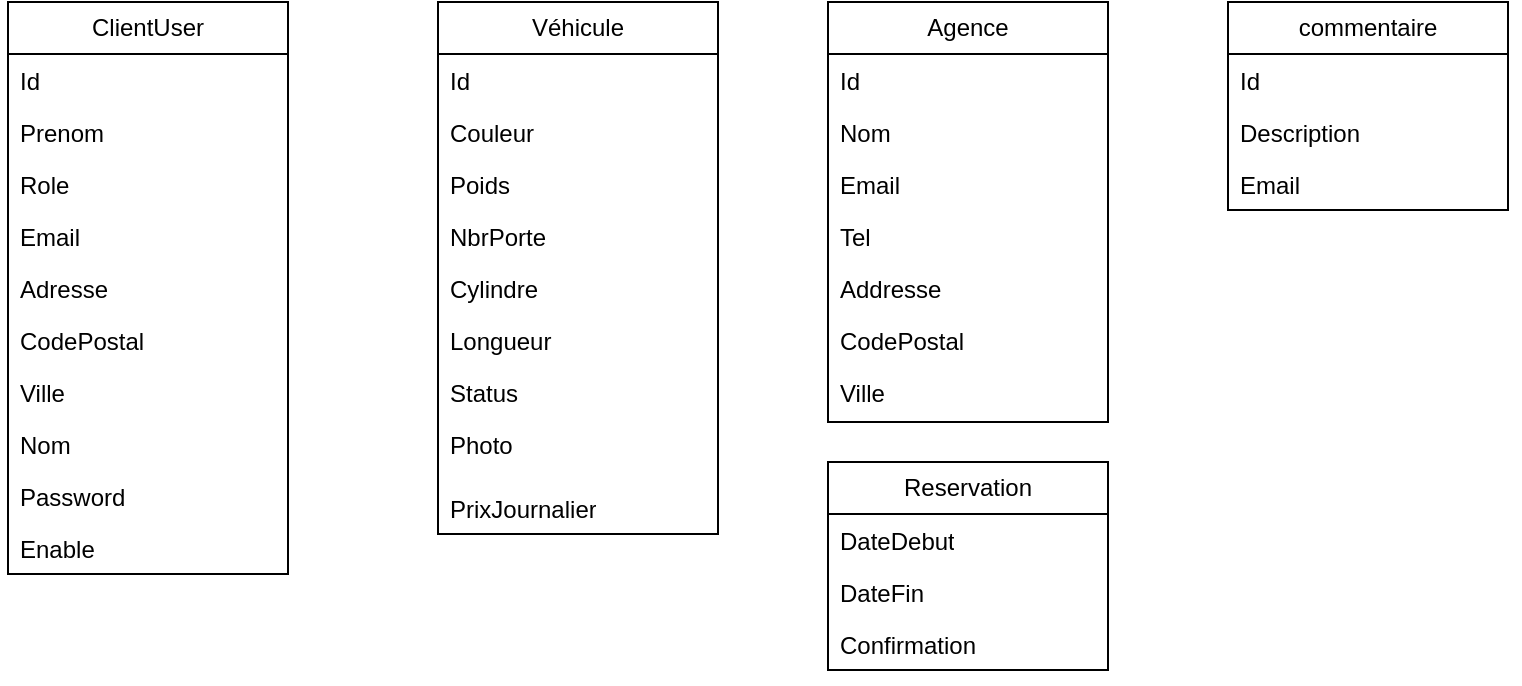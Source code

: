 <mxfile version="24.2.2" type="device">
  <diagram name="Page-1" id="kXqAaqJCtc_asWf-pJHX">
    <mxGraphModel dx="1194" dy="640" grid="1" gridSize="10" guides="1" tooltips="1" connect="1" arrows="1" fold="1" page="1" pageScale="1" pageWidth="850" pageHeight="1100" math="0" shadow="0">
      <root>
        <mxCell id="0" />
        <mxCell id="1" parent="0" />
        <mxCell id="mRUve8yN2eBtReqUbRh2-3" value="ClientUser" style="swimlane;fontStyle=0;childLayout=stackLayout;horizontal=1;startSize=26;fillColor=none;horizontalStack=0;resizeParent=1;resizeParentMax=0;resizeLast=0;collapsible=1;marginBottom=0;whiteSpace=wrap;html=1;" parent="1" vertex="1">
          <mxGeometry x="70" y="50" width="140" height="286" as="geometry">
            <mxRectangle x="70" y="110" width="100" height="30" as="alternateBounds" />
          </mxGeometry>
        </mxCell>
        <mxCell id="mRUve8yN2eBtReqUbRh2-4" value="Id" style="text;strokeColor=none;fillColor=none;align=left;verticalAlign=top;spacingLeft=4;spacingRight=4;overflow=hidden;rotatable=0;points=[[0,0.5],[1,0.5]];portConstraint=eastwest;whiteSpace=wrap;html=1;shadow=1;" parent="mRUve8yN2eBtReqUbRh2-3" vertex="1">
          <mxGeometry y="26" width="140" height="26" as="geometry" />
        </mxCell>
        <mxCell id="mRUve8yN2eBtReqUbRh2-12" value="Prenom" style="text;strokeColor=none;fillColor=none;align=left;verticalAlign=top;spacingLeft=4;spacingRight=4;overflow=hidden;rotatable=0;points=[[0,0.5],[1,0.5]];portConstraint=eastwest;whiteSpace=wrap;html=1;shadow=1;" parent="mRUve8yN2eBtReqUbRh2-3" vertex="1">
          <mxGeometry y="52" width="140" height="26" as="geometry" />
        </mxCell>
        <mxCell id="mRUve8yN2eBtReqUbRh2-13" value="Role" style="text;strokeColor=none;fillColor=none;align=left;verticalAlign=top;spacingLeft=4;spacingRight=4;overflow=hidden;rotatable=0;points=[[0,0.5],[1,0.5]];portConstraint=eastwest;whiteSpace=wrap;html=1;shadow=1;" parent="mRUve8yN2eBtReqUbRh2-3" vertex="1">
          <mxGeometry y="78" width="140" height="26" as="geometry" />
        </mxCell>
        <mxCell id="mRUve8yN2eBtReqUbRh2-14" value="Email" style="text;strokeColor=none;fillColor=none;align=left;verticalAlign=top;spacingLeft=4;spacingRight=4;overflow=hidden;rotatable=0;points=[[0,0.5],[1,0.5]];portConstraint=eastwest;whiteSpace=wrap;html=1;shadow=1;" parent="mRUve8yN2eBtReqUbRh2-3" vertex="1">
          <mxGeometry y="104" width="140" height="26" as="geometry" />
        </mxCell>
        <mxCell id="mRUve8yN2eBtReqUbRh2-15" value="Adresse" style="text;strokeColor=none;fillColor=none;align=left;verticalAlign=top;spacingLeft=4;spacingRight=4;overflow=hidden;rotatable=0;points=[[0,0.5],[1,0.5]];portConstraint=eastwest;whiteSpace=wrap;html=1;shadow=1;" parent="mRUve8yN2eBtReqUbRh2-3" vertex="1">
          <mxGeometry y="130" width="140" height="26" as="geometry" />
        </mxCell>
        <mxCell id="mRUve8yN2eBtReqUbRh2-16" value="CodePostal" style="text;strokeColor=none;fillColor=none;align=left;verticalAlign=top;spacingLeft=4;spacingRight=4;overflow=hidden;rotatable=0;points=[[0,0.5],[1,0.5]];portConstraint=eastwest;whiteSpace=wrap;html=1;shadow=1;" parent="mRUve8yN2eBtReqUbRh2-3" vertex="1">
          <mxGeometry y="156" width="140" height="26" as="geometry" />
        </mxCell>
        <mxCell id="mRUve8yN2eBtReqUbRh2-17" value="Ville" style="text;strokeColor=none;fillColor=none;align=left;verticalAlign=top;spacingLeft=4;spacingRight=4;overflow=hidden;rotatable=0;points=[[0,0.5],[1,0.5]];portConstraint=eastwest;whiteSpace=wrap;html=1;shadow=1;" parent="mRUve8yN2eBtReqUbRh2-3" vertex="1">
          <mxGeometry y="182" width="140" height="26" as="geometry" />
        </mxCell>
        <mxCell id="mRUve8yN2eBtReqUbRh2-19" value="Nom" style="text;strokeColor=none;fillColor=none;align=left;verticalAlign=top;spacingLeft=4;spacingRight=4;overflow=hidden;rotatable=0;points=[[0,0.5],[1,0.5]];portConstraint=eastwest;whiteSpace=wrap;html=1;shadow=1;" parent="mRUve8yN2eBtReqUbRh2-3" vertex="1">
          <mxGeometry y="208" width="140" height="26" as="geometry" />
        </mxCell>
        <mxCell id="mRUve8yN2eBtReqUbRh2-18" value="Password" style="text;strokeColor=none;fillColor=none;align=left;verticalAlign=top;spacingLeft=4;spacingRight=4;overflow=hidden;rotatable=0;points=[[0,0.5],[1,0.5]];portConstraint=eastwest;whiteSpace=wrap;html=1;shadow=1;" parent="mRUve8yN2eBtReqUbRh2-3" vertex="1">
          <mxGeometry y="234" width="140" height="26" as="geometry" />
        </mxCell>
        <mxCell id="mRUve8yN2eBtReqUbRh2-40" value="Enable" style="text;strokeColor=none;fillColor=none;align=left;verticalAlign=top;spacingLeft=4;spacingRight=4;overflow=hidden;rotatable=0;points=[[0,0.5],[1,0.5]];portConstraint=eastwest;whiteSpace=wrap;html=1;shadow=1;" parent="mRUve8yN2eBtReqUbRh2-3" vertex="1">
          <mxGeometry y="260" width="140" height="26" as="geometry" />
        </mxCell>
        <mxCell id="mRUve8yN2eBtReqUbRh2-20" value="Véhicule" style="swimlane;fontStyle=0;childLayout=stackLayout;horizontal=1;startSize=26;fillColor=none;horizontalStack=0;resizeParent=1;resizeParentMax=0;resizeLast=0;collapsible=1;marginBottom=0;whiteSpace=wrap;html=1;" parent="1" vertex="1">
          <mxGeometry x="285" y="50" width="140" height="266" as="geometry">
            <mxRectangle x="70" y="110" width="100" height="30" as="alternateBounds" />
          </mxGeometry>
        </mxCell>
        <mxCell id="mRUve8yN2eBtReqUbRh2-21" value="Id" style="text;strokeColor=none;fillColor=none;align=left;verticalAlign=top;spacingLeft=4;spacingRight=4;overflow=hidden;rotatable=0;points=[[0,0.5],[1,0.5]];portConstraint=eastwest;whiteSpace=wrap;html=1;shadow=1;" parent="mRUve8yN2eBtReqUbRh2-20" vertex="1">
          <mxGeometry y="26" width="140" height="26" as="geometry" />
        </mxCell>
        <mxCell id="mRUve8yN2eBtReqUbRh2-22" value="Couleur" style="text;strokeColor=none;fillColor=none;align=left;verticalAlign=top;spacingLeft=4;spacingRight=4;overflow=hidden;rotatable=0;points=[[0,0.5],[1,0.5]];portConstraint=eastwest;whiteSpace=wrap;html=1;shadow=1;" parent="mRUve8yN2eBtReqUbRh2-20" vertex="1">
          <mxGeometry y="52" width="140" height="26" as="geometry" />
        </mxCell>
        <mxCell id="mRUve8yN2eBtReqUbRh2-23" value="Poids" style="text;strokeColor=none;fillColor=none;align=left;verticalAlign=top;spacingLeft=4;spacingRight=4;overflow=hidden;rotatable=0;points=[[0,0.5],[1,0.5]];portConstraint=eastwest;whiteSpace=wrap;html=1;shadow=1;" parent="mRUve8yN2eBtReqUbRh2-20" vertex="1">
          <mxGeometry y="78" width="140" height="26" as="geometry" />
        </mxCell>
        <mxCell id="mRUve8yN2eBtReqUbRh2-24" value="NbrPorte" style="text;strokeColor=none;fillColor=none;align=left;verticalAlign=top;spacingLeft=4;spacingRight=4;overflow=hidden;rotatable=0;points=[[0,0.5],[1,0.5]];portConstraint=eastwest;whiteSpace=wrap;html=1;shadow=1;" parent="mRUve8yN2eBtReqUbRh2-20" vertex="1">
          <mxGeometry y="104" width="140" height="26" as="geometry" />
        </mxCell>
        <mxCell id="mRUve8yN2eBtReqUbRh2-25" value="Cylindre" style="text;strokeColor=none;fillColor=none;align=left;verticalAlign=top;spacingLeft=4;spacingRight=4;overflow=hidden;rotatable=0;points=[[0,0.5],[1,0.5]];portConstraint=eastwest;whiteSpace=wrap;html=1;shadow=1;" parent="mRUve8yN2eBtReqUbRh2-20" vertex="1">
          <mxGeometry y="130" width="140" height="26" as="geometry" />
        </mxCell>
        <mxCell id="mRUve8yN2eBtReqUbRh2-26" value="Longueur" style="text;strokeColor=none;fillColor=none;align=left;verticalAlign=top;spacingLeft=4;spacingRight=4;overflow=hidden;rotatable=0;points=[[0,0.5],[1,0.5]];portConstraint=eastwest;whiteSpace=wrap;html=1;shadow=1;" parent="mRUve8yN2eBtReqUbRh2-20" vertex="1">
          <mxGeometry y="156" width="140" height="26" as="geometry" />
        </mxCell>
        <mxCell id="mRUve8yN2eBtReqUbRh2-27" value="Status" style="text;strokeColor=none;fillColor=none;align=left;verticalAlign=top;spacingLeft=4;spacingRight=4;overflow=hidden;rotatable=0;points=[[0,0.5],[1,0.5]];portConstraint=eastwest;whiteSpace=wrap;html=1;shadow=1;" parent="mRUve8yN2eBtReqUbRh2-20" vertex="1">
          <mxGeometry y="182" width="140" height="26" as="geometry" />
        </mxCell>
        <mxCell id="mRUve8yN2eBtReqUbRh2-28" value="Photo" style="text;strokeColor=none;fillColor=none;align=left;verticalAlign=top;spacingLeft=4;spacingRight=4;overflow=hidden;rotatable=0;points=[[0,0.5],[1,0.5]];portConstraint=eastwest;whiteSpace=wrap;html=1;shadow=1;" parent="mRUve8yN2eBtReqUbRh2-20" vertex="1">
          <mxGeometry y="208" width="140" height="32" as="geometry" />
        </mxCell>
        <mxCell id="mRUve8yN2eBtReqUbRh2-41" value="PrixJournalier" style="text;strokeColor=none;fillColor=none;align=left;verticalAlign=top;spacingLeft=4;spacingRight=4;overflow=hidden;rotatable=0;points=[[0,0.5],[1,0.5]];portConstraint=eastwest;whiteSpace=wrap;html=1;shadow=1;" parent="mRUve8yN2eBtReqUbRh2-20" vertex="1">
          <mxGeometry y="240" width="140" height="26" as="geometry" />
        </mxCell>
        <mxCell id="mRUve8yN2eBtReqUbRh2-30" value="Agence" style="swimlane;fontStyle=0;childLayout=stackLayout;horizontal=1;startSize=26;fillColor=none;horizontalStack=0;resizeParent=1;resizeParentMax=0;resizeLast=0;collapsible=1;marginBottom=0;whiteSpace=wrap;html=1;" parent="1" vertex="1">
          <mxGeometry x="480" y="50" width="140" height="210" as="geometry">
            <mxRectangle x="70" y="110" width="100" height="30" as="alternateBounds" />
          </mxGeometry>
        </mxCell>
        <mxCell id="mRUve8yN2eBtReqUbRh2-31" value="Id" style="text;strokeColor=none;fillColor=none;align=left;verticalAlign=top;spacingLeft=4;spacingRight=4;overflow=hidden;rotatable=0;points=[[0,0.5],[1,0.5]];portConstraint=eastwest;whiteSpace=wrap;html=1;shadow=1;" parent="mRUve8yN2eBtReqUbRh2-30" vertex="1">
          <mxGeometry y="26" width="140" height="26" as="geometry" />
        </mxCell>
        <mxCell id="mRUve8yN2eBtReqUbRh2-42" value="Nom" style="text;strokeColor=none;fillColor=none;align=left;verticalAlign=top;spacingLeft=4;spacingRight=4;overflow=hidden;rotatable=0;points=[[0,0.5],[1,0.5]];portConstraint=eastwest;whiteSpace=wrap;html=1;shadow=1;" parent="mRUve8yN2eBtReqUbRh2-30" vertex="1">
          <mxGeometry y="52" width="140" height="26" as="geometry" />
        </mxCell>
        <mxCell id="mRUve8yN2eBtReqUbRh2-44" value="Email" style="text;strokeColor=none;fillColor=none;align=left;verticalAlign=top;spacingLeft=4;spacingRight=4;overflow=hidden;rotatable=0;points=[[0,0.5],[1,0.5]];portConstraint=eastwest;whiteSpace=wrap;html=1;shadow=1;" parent="mRUve8yN2eBtReqUbRh2-30" vertex="1">
          <mxGeometry y="78" width="140" height="26" as="geometry" />
        </mxCell>
        <mxCell id="mRUve8yN2eBtReqUbRh2-43" value="Tel" style="text;strokeColor=none;fillColor=none;align=left;verticalAlign=top;spacingLeft=4;spacingRight=4;overflow=hidden;rotatable=0;points=[[0,0.5],[1,0.5]];portConstraint=eastwest;whiteSpace=wrap;html=1;shadow=1;" parent="mRUve8yN2eBtReqUbRh2-30" vertex="1">
          <mxGeometry y="104" width="140" height="26" as="geometry" />
        </mxCell>
        <mxCell id="mRUve8yN2eBtReqUbRh2-45" value="Addresse" style="text;strokeColor=none;fillColor=none;align=left;verticalAlign=top;spacingLeft=4;spacingRight=4;overflow=hidden;rotatable=0;points=[[0,0.5],[1,0.5]];portConstraint=eastwest;whiteSpace=wrap;html=1;shadow=1;" parent="mRUve8yN2eBtReqUbRh2-30" vertex="1">
          <mxGeometry y="130" width="140" height="26" as="geometry" />
        </mxCell>
        <mxCell id="mRUve8yN2eBtReqUbRh2-46" value="CodePostal" style="text;strokeColor=none;fillColor=none;align=left;verticalAlign=top;spacingLeft=4;spacingRight=4;overflow=hidden;rotatable=0;points=[[0,0.5],[1,0.5]];portConstraint=eastwest;whiteSpace=wrap;html=1;shadow=1;" parent="mRUve8yN2eBtReqUbRh2-30" vertex="1">
          <mxGeometry y="156" width="140" height="26" as="geometry" />
        </mxCell>
        <mxCell id="mRUve8yN2eBtReqUbRh2-32" value="Ville" style="text;strokeColor=none;fillColor=none;align=left;verticalAlign=top;spacingLeft=4;spacingRight=4;overflow=hidden;rotatable=0;points=[[0,0.5],[1,0.5]];portConstraint=eastwest;whiteSpace=wrap;html=1;shadow=1;" parent="mRUve8yN2eBtReqUbRh2-30" vertex="1">
          <mxGeometry y="182" width="140" height="28" as="geometry" />
        </mxCell>
        <mxCell id="mRUve8yN2eBtReqUbRh2-47" value="commentaire" style="swimlane;fontStyle=0;childLayout=stackLayout;horizontal=1;startSize=26;fillColor=none;horizontalStack=0;resizeParent=1;resizeParentMax=0;resizeLast=0;collapsible=1;marginBottom=0;whiteSpace=wrap;html=1;" parent="1" vertex="1">
          <mxGeometry x="680" y="50" width="140" height="104" as="geometry">
            <mxRectangle x="70" y="110" width="100" height="30" as="alternateBounds" />
          </mxGeometry>
        </mxCell>
        <mxCell id="mRUve8yN2eBtReqUbRh2-48" value="Id" style="text;strokeColor=none;fillColor=none;align=left;verticalAlign=top;spacingLeft=4;spacingRight=4;overflow=hidden;rotatable=0;points=[[0,0.5],[1,0.5]];portConstraint=eastwest;whiteSpace=wrap;html=1;shadow=1;" parent="mRUve8yN2eBtReqUbRh2-47" vertex="1">
          <mxGeometry y="26" width="140" height="26" as="geometry" />
        </mxCell>
        <mxCell id="mRUve8yN2eBtReqUbRh2-50" value="Description" style="text;strokeColor=none;fillColor=none;align=left;verticalAlign=top;spacingLeft=4;spacingRight=4;overflow=hidden;rotatable=0;points=[[0,0.5],[1,0.5]];portConstraint=eastwest;whiteSpace=wrap;html=1;shadow=1;" parent="mRUve8yN2eBtReqUbRh2-47" vertex="1">
          <mxGeometry y="52" width="140" height="26" as="geometry" />
        </mxCell>
        <mxCell id="mRUve8yN2eBtReqUbRh2-51" value="Email" style="text;strokeColor=none;fillColor=none;align=left;verticalAlign=top;spacingLeft=4;spacingRight=4;overflow=hidden;rotatable=0;points=[[0,0.5],[1,0.5]];portConstraint=eastwest;whiteSpace=wrap;html=1;shadow=1;" parent="mRUve8yN2eBtReqUbRh2-47" vertex="1">
          <mxGeometry y="78" width="140" height="26" as="geometry" />
        </mxCell>
        <mxCell id="mRUve8yN2eBtReqUbRh2-66" value="Reservation" style="swimlane;fontStyle=0;childLayout=stackLayout;horizontal=1;startSize=26;fillColor=none;horizontalStack=0;resizeParent=1;resizeParentMax=0;resizeLast=0;collapsible=1;marginBottom=0;whiteSpace=wrap;html=1;" parent="1" vertex="1">
          <mxGeometry x="480" y="280" width="140" height="104" as="geometry">
            <mxRectangle x="70" y="110" width="100" height="30" as="alternateBounds" />
          </mxGeometry>
        </mxCell>
        <mxCell id="mRUve8yN2eBtReqUbRh2-67" value="DateDebut" style="text;strokeColor=none;fillColor=none;align=left;verticalAlign=top;spacingLeft=4;spacingRight=4;overflow=hidden;rotatable=0;points=[[0,0.5],[1,0.5]];portConstraint=eastwest;whiteSpace=wrap;html=1;shadow=1;" parent="mRUve8yN2eBtReqUbRh2-66" vertex="1">
          <mxGeometry y="26" width="140" height="26" as="geometry" />
        </mxCell>
        <mxCell id="mRUve8yN2eBtReqUbRh2-68" value="DateFin" style="text;strokeColor=none;fillColor=none;align=left;verticalAlign=top;spacingLeft=4;spacingRight=4;overflow=hidden;rotatable=0;points=[[0,0.5],[1,0.5]];portConstraint=eastwest;whiteSpace=wrap;html=1;shadow=1;" parent="mRUve8yN2eBtReqUbRh2-66" vertex="1">
          <mxGeometry y="52" width="140" height="26" as="geometry" />
        </mxCell>
        <mxCell id="mRUve8yN2eBtReqUbRh2-69" value="Confirmation" style="text;strokeColor=none;fillColor=none;align=left;verticalAlign=top;spacingLeft=4;spacingRight=4;overflow=hidden;rotatable=0;points=[[0,0.5],[1,0.5]];portConstraint=eastwest;whiteSpace=wrap;html=1;shadow=1;" parent="mRUve8yN2eBtReqUbRh2-66" vertex="1">
          <mxGeometry y="78" width="140" height="26" as="geometry" />
        </mxCell>
      </root>
    </mxGraphModel>
  </diagram>
</mxfile>
